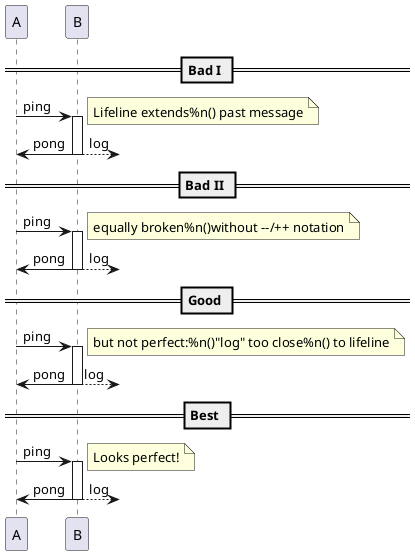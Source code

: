 {
  "sha1": "ekj4652s9ie0zhrwwzkwdetkqt18o9o",
  "insertion": {
    "when": "2024-06-06T17:24:18.657Z",
    "url": "https://github.com/plantuml/plantuml/issues/1094",
    "user": "plantuml@gmail.com"
  }
}
@startuml
!pragma teoz true
== Bad I ==
A -> B ++		: ping   
note right: Lifeline extends%n() past message
B -->? : log
& B -> A --		: pong
== Bad II ==
A -> B 			: ping   
Activate B
note right: equally broken%n()without --/++ notation
B -->? : log
& B -> A 		: pong
Deactivate B
== Good ==
A -> B ++		: ping
note right: but not perfect:%n()"log" too close%n() to lifeline  
B -> A --		: pong
& B -->? : log
== Best ==
A -> B 			: ping   
Activate B
note right: Looks perfect!
B -->? : log
Deactivate B
& B -> A 		: pong
@enduml
